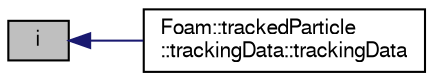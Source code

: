 digraph "i"
{
  bgcolor="transparent";
  edge [fontname="FreeSans",fontsize="10",labelfontname="FreeSans",labelfontsize="10"];
  node [fontname="FreeSans",fontsize="10",shape=record];
  rankdir="LR";
  Node75 [label="i",height=0.2,width=0.4,color="black", fillcolor="grey75", style="filled", fontcolor="black"];
  Node75 -> Node76 [dir="back",color="midnightblue",fontsize="10",style="solid",fontname="FreeSans"];
  Node76 [label="Foam::trackedParticle\l::trackingData::trackingData",height=0.2,width=0.4,color="black",URL="$a24702.html#a780b49efb48ccac07001fd12fa1d3d1d"];
}
